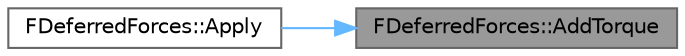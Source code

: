 digraph "FDeferredForces::AddTorque"
{
 // INTERACTIVE_SVG=YES
 // LATEX_PDF_SIZE
  bgcolor="transparent";
  edge [fontname=Helvetica,fontsize=10,labelfontname=Helvetica,labelfontsize=10];
  node [fontname=Helvetica,fontsize=10,shape=box,height=0.2,width=0.4];
  rankdir="RL";
  Node1 [id="Node000001",label="FDeferredForces::AddTorque",height=0.2,width=0.4,color="gray40", fillcolor="grey60", style="filled", fontcolor="black",tooltip=" "];
  Node1 -> Node2 [id="edge1_Node000001_Node000002",dir="back",color="steelblue1",style="solid",tooltip=" "];
  Node2 [id="Node000002",label="FDeferredForces::Apply",height=0.2,width=0.4,color="grey40", fillcolor="white", style="filled",URL="$d4/d61/classFDeferredForces.html#a32e16056fba5e0e53f888df83950ac26",tooltip=" "];
}
